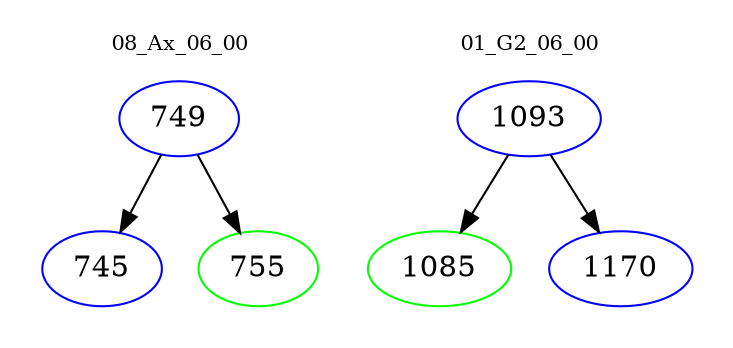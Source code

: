 digraph{
subgraph cluster_0 {
color = white
label = "08_Ax_06_00";
fontsize=10;
T0_749 [label="749", color="blue"]
T0_749 -> T0_745 [color="black"]
T0_745 [label="745", color="blue"]
T0_749 -> T0_755 [color="black"]
T0_755 [label="755", color="green"]
}
subgraph cluster_1 {
color = white
label = "01_G2_06_00";
fontsize=10;
T1_1093 [label="1093", color="blue"]
T1_1093 -> T1_1085 [color="black"]
T1_1085 [label="1085", color="green"]
T1_1093 -> T1_1170 [color="black"]
T1_1170 [label="1170", color="blue"]
}
}

